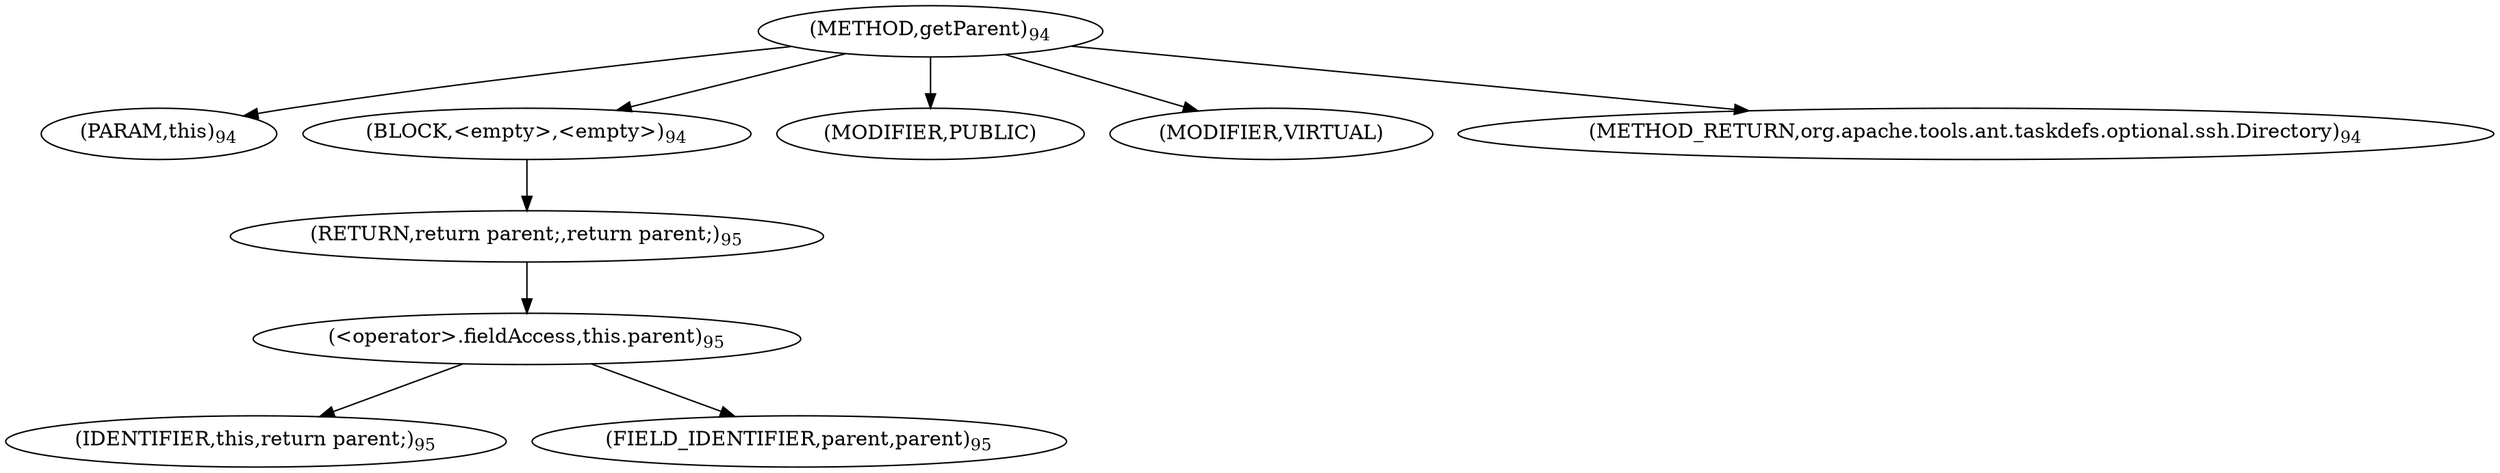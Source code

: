 digraph "getParent" {  
"145" [label = <(METHOD,getParent)<SUB>94</SUB>> ]
"146" [label = <(PARAM,this)<SUB>94</SUB>> ]
"147" [label = <(BLOCK,&lt;empty&gt;,&lt;empty&gt;)<SUB>94</SUB>> ]
"148" [label = <(RETURN,return parent;,return parent;)<SUB>95</SUB>> ]
"149" [label = <(&lt;operator&gt;.fieldAccess,this.parent)<SUB>95</SUB>> ]
"150" [label = <(IDENTIFIER,this,return parent;)<SUB>95</SUB>> ]
"151" [label = <(FIELD_IDENTIFIER,parent,parent)<SUB>95</SUB>> ]
"152" [label = <(MODIFIER,PUBLIC)> ]
"153" [label = <(MODIFIER,VIRTUAL)> ]
"154" [label = <(METHOD_RETURN,org.apache.tools.ant.taskdefs.optional.ssh.Directory)<SUB>94</SUB>> ]
  "145" -> "146" 
  "145" -> "147" 
  "145" -> "152" 
  "145" -> "153" 
  "145" -> "154" 
  "147" -> "148" 
  "148" -> "149" 
  "149" -> "150" 
  "149" -> "151" 
}

